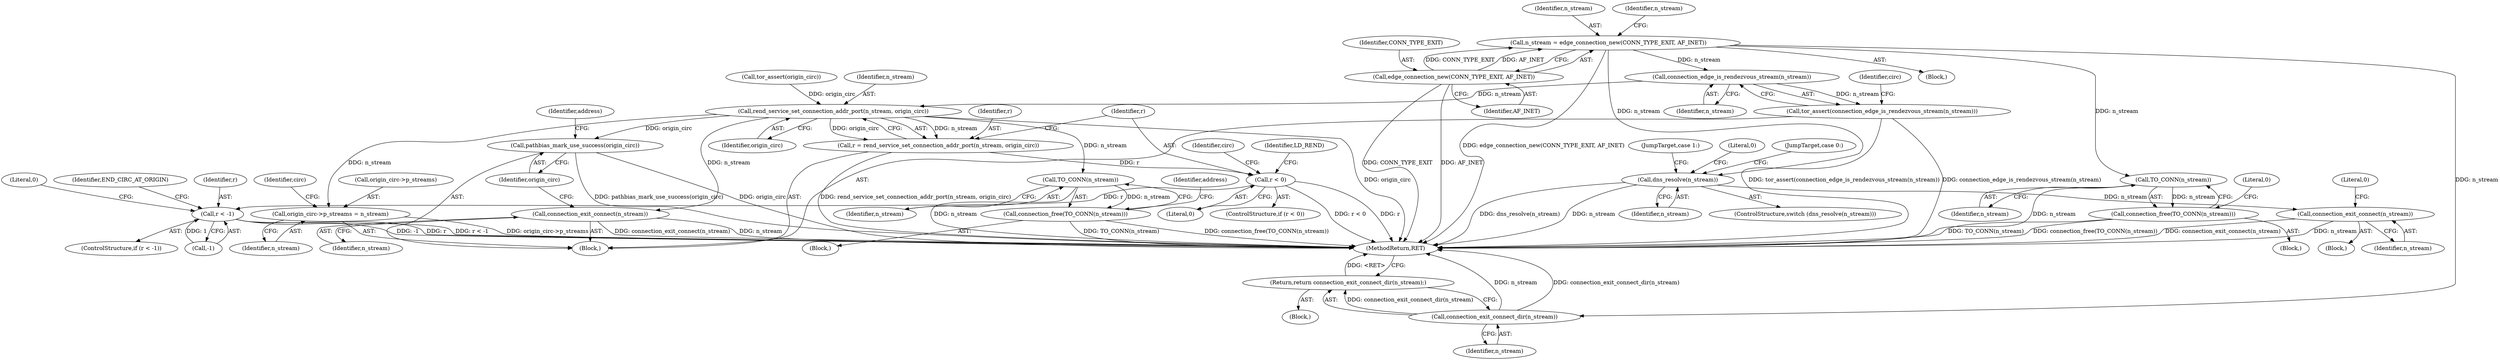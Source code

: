 digraph "0_tor_79b59a2dfcb68897ee89d98587d09e55f07e68d7@API" {
"1000438" [label="(Call,n_stream = edge_connection_new(CONN_TYPE_EXIT, AF_INET))"];
"1000440" [label="(Call,edge_connection_new(CONN_TYPE_EXIT, AF_INET))"];
"1000524" [label="(Call,connection_edge_is_rendezvous_stream(n_stream))"];
"1000523" [label="(Call,tor_assert(connection_edge_is_rendezvous_stream(n_stream)))"];
"1000531" [label="(Call,rend_service_set_connection_addr_port(n_stream, origin_circ))"];
"1000529" [label="(Call,r = rend_service_set_connection_addr_port(n_stream, origin_circ))"];
"1000535" [label="(Call,r < 0)"];
"1000560" [label="(Call,r < -1)"];
"1000555" [label="(Call,TO_CONN(n_stream))"];
"1000554" [label="(Call,connection_free(TO_CONN(n_stream)))"];
"1000595" [label="(Call,origin_circ->p_streams = n_stream)"];
"1000608" [label="(Call,connection_exit_connect(n_stream))"];
"1000610" [label="(Call,pathbias_mark_use_success(origin_circ))"];
"1000643" [label="(Call,TO_CONN(n_stream))"];
"1000642" [label="(Call,connection_free(TO_CONN(n_stream)))"];
"1000684" [label="(Call,connection_exit_connect_dir(n_stream))"];
"1000683" [label="(Return,return connection_exit_connect_dir(n_stream);)"];
"1000690" [label="(Call,dns_resolve(n_stream))"];
"1000699" [label="(Call,connection_exit_connect(n_stream))"];
"1000712" [label="(JumpTarget,case 0:)"];
"1000556" [label="(Identifier,n_stream)"];
"1000646" [label="(Literal,0)"];
"1000690" [label="(Call,dns_resolve(n_stream))"];
"1000610" [label="(Call,pathbias_mark_use_success(origin_circ))"];
"1000596" [label="(Call,origin_circ->p_streams)"];
"1000440" [label="(Call,edge_connection_new(CONN_TYPE_EXIT, AF_INET))"];
"1000565" [label="(Identifier,END_CIRC_AT_ORIGIN)"];
"1000595" [label="(Call,origin_circ->p_streams = n_stream)"];
"1000561" [label="(Identifier,r)"];
"1000702" [label="(Literal,0)"];
"1000684" [label="(Call,connection_exit_connect_dir(n_stream))"];
"1000560" [label="(Call,r < -1)"];
"1000555" [label="(Call,TO_CONN(n_stream))"];
"1000558" [label="(Identifier,address)"];
"1000613" [label="(Identifier,address)"];
"1000533" [label="(Identifier,origin_circ)"];
"1000554" [label="(Call,connection_free(TO_CONN(n_stream)))"];
"1000559" [label="(ControlStructure,if (r < -1))"];
"1000536" [label="(Identifier,r)"];
"1000124" [label="(Block,)"];
"1000532" [label="(Identifier,n_stream)"];
"1000535" [label="(Call,r < 0)"];
"1000570" [label="(Identifier,circ)"];
"1000442" [label="(Identifier,AF_INET)"];
"1000562" [label="(Call,-1)"];
"1000568" [label="(Literal,0)"];
"1000718" [label="(MethodReturn,RET)"];
"1000530" [label="(Identifier,r)"];
"1000439" [label="(Identifier,n_stream)"];
"1000527" [label="(Identifier,circ)"];
"1000538" [label="(Block,)"];
"1000691" [label="(Identifier,n_stream)"];
"1000537" [label="(Literal,0)"];
"1000642" [label="(Call,connection_free(TO_CONN(n_stream)))"];
"1000524" [label="(Call,connection_edge_is_rendezvous_stream(n_stream))"];
"1000693" [label="(JumpTarget,case 1:)"];
"1000601" [label="(Identifier,circ)"];
"1000699" [label="(Call,connection_exit_connect(n_stream))"];
"1000658" [label="(Block,)"];
"1000534" [label="(ControlStructure,if (r < 0))"];
"1000523" [label="(Call,tor_assert(connection_edge_is_rendezvous_stream(n_stream)))"];
"1000540" [label="(Identifier,LD_REND)"];
"1000634" [label="(Block,)"];
"1000717" [label="(Literal,0)"];
"1000692" [label="(Block,)"];
"1000445" [label="(Identifier,n_stream)"];
"1000531" [label="(Call,rend_service_set_connection_addr_port(n_stream, origin_circ))"];
"1000609" [label="(Identifier,n_stream)"];
"1000689" [label="(ControlStructure,switch (dns_resolve(n_stream)))"];
"1000599" [label="(Identifier,n_stream)"];
"1000495" [label="(Call,tor_assert(origin_circ))"];
"1000611" [label="(Identifier,origin_circ)"];
"1000529" [label="(Call,r = rend_service_set_connection_addr_port(n_stream, origin_circ))"];
"1000608" [label="(Call,connection_exit_connect(n_stream))"];
"1000643" [label="(Call,TO_CONN(n_stream))"];
"1000644" [label="(Identifier,n_stream)"];
"1000438" [label="(Call,n_stream = edge_connection_new(CONN_TYPE_EXIT, AF_INET))"];
"1000441" [label="(Identifier,CONN_TYPE_EXIT)"];
"1000700" [label="(Identifier,n_stream)"];
"1000525" [label="(Identifier,n_stream)"];
"1000685" [label="(Identifier,n_stream)"];
"1000494" [label="(Block,)"];
"1000683" [label="(Return,return connection_exit_connect_dir(n_stream);)"];
"1000438" -> "1000124"  [label="AST: "];
"1000438" -> "1000440"  [label="CFG: "];
"1000439" -> "1000438"  [label="AST: "];
"1000440" -> "1000438"  [label="AST: "];
"1000445" -> "1000438"  [label="CFG: "];
"1000438" -> "1000718"  [label="DDG: edge_connection_new(CONN_TYPE_EXIT, AF_INET)"];
"1000440" -> "1000438"  [label="DDG: CONN_TYPE_EXIT"];
"1000440" -> "1000438"  [label="DDG: AF_INET"];
"1000438" -> "1000524"  [label="DDG: n_stream"];
"1000438" -> "1000643"  [label="DDG: n_stream"];
"1000438" -> "1000684"  [label="DDG: n_stream"];
"1000438" -> "1000690"  [label="DDG: n_stream"];
"1000440" -> "1000442"  [label="CFG: "];
"1000441" -> "1000440"  [label="AST: "];
"1000442" -> "1000440"  [label="AST: "];
"1000440" -> "1000718"  [label="DDG: AF_INET"];
"1000440" -> "1000718"  [label="DDG: CONN_TYPE_EXIT"];
"1000524" -> "1000523"  [label="AST: "];
"1000524" -> "1000525"  [label="CFG: "];
"1000525" -> "1000524"  [label="AST: "];
"1000523" -> "1000524"  [label="CFG: "];
"1000524" -> "1000523"  [label="DDG: n_stream"];
"1000524" -> "1000531"  [label="DDG: n_stream"];
"1000523" -> "1000494"  [label="AST: "];
"1000527" -> "1000523"  [label="CFG: "];
"1000523" -> "1000718"  [label="DDG: connection_edge_is_rendezvous_stream(n_stream)"];
"1000523" -> "1000718"  [label="DDG: tor_assert(connection_edge_is_rendezvous_stream(n_stream))"];
"1000531" -> "1000529"  [label="AST: "];
"1000531" -> "1000533"  [label="CFG: "];
"1000532" -> "1000531"  [label="AST: "];
"1000533" -> "1000531"  [label="AST: "];
"1000529" -> "1000531"  [label="CFG: "];
"1000531" -> "1000718"  [label="DDG: origin_circ"];
"1000531" -> "1000529"  [label="DDG: n_stream"];
"1000531" -> "1000529"  [label="DDG: origin_circ"];
"1000495" -> "1000531"  [label="DDG: origin_circ"];
"1000531" -> "1000555"  [label="DDG: n_stream"];
"1000531" -> "1000595"  [label="DDG: n_stream"];
"1000531" -> "1000608"  [label="DDG: n_stream"];
"1000531" -> "1000610"  [label="DDG: origin_circ"];
"1000529" -> "1000494"  [label="AST: "];
"1000530" -> "1000529"  [label="AST: "];
"1000536" -> "1000529"  [label="CFG: "];
"1000529" -> "1000718"  [label="DDG: rend_service_set_connection_addr_port(n_stream, origin_circ)"];
"1000529" -> "1000535"  [label="DDG: r"];
"1000535" -> "1000534"  [label="AST: "];
"1000535" -> "1000537"  [label="CFG: "];
"1000536" -> "1000535"  [label="AST: "];
"1000537" -> "1000535"  [label="AST: "];
"1000540" -> "1000535"  [label="CFG: "];
"1000570" -> "1000535"  [label="CFG: "];
"1000535" -> "1000718"  [label="DDG: r"];
"1000535" -> "1000718"  [label="DDG: r < 0"];
"1000535" -> "1000560"  [label="DDG: r"];
"1000560" -> "1000559"  [label="AST: "];
"1000560" -> "1000562"  [label="CFG: "];
"1000561" -> "1000560"  [label="AST: "];
"1000562" -> "1000560"  [label="AST: "];
"1000565" -> "1000560"  [label="CFG: "];
"1000568" -> "1000560"  [label="CFG: "];
"1000560" -> "1000718"  [label="DDG: r < -1"];
"1000560" -> "1000718"  [label="DDG: -1"];
"1000560" -> "1000718"  [label="DDG: r"];
"1000562" -> "1000560"  [label="DDG: 1"];
"1000555" -> "1000554"  [label="AST: "];
"1000555" -> "1000556"  [label="CFG: "];
"1000556" -> "1000555"  [label="AST: "];
"1000554" -> "1000555"  [label="CFG: "];
"1000555" -> "1000718"  [label="DDG: n_stream"];
"1000555" -> "1000554"  [label="DDG: n_stream"];
"1000554" -> "1000538"  [label="AST: "];
"1000558" -> "1000554"  [label="CFG: "];
"1000554" -> "1000718"  [label="DDG: connection_free(TO_CONN(n_stream))"];
"1000554" -> "1000718"  [label="DDG: TO_CONN(n_stream)"];
"1000595" -> "1000494"  [label="AST: "];
"1000595" -> "1000599"  [label="CFG: "];
"1000596" -> "1000595"  [label="AST: "];
"1000599" -> "1000595"  [label="AST: "];
"1000601" -> "1000595"  [label="CFG: "];
"1000595" -> "1000718"  [label="DDG: origin_circ->p_streams"];
"1000608" -> "1000494"  [label="AST: "];
"1000608" -> "1000609"  [label="CFG: "];
"1000609" -> "1000608"  [label="AST: "];
"1000611" -> "1000608"  [label="CFG: "];
"1000608" -> "1000718"  [label="DDG: connection_exit_connect(n_stream)"];
"1000608" -> "1000718"  [label="DDG: n_stream"];
"1000610" -> "1000494"  [label="AST: "];
"1000610" -> "1000611"  [label="CFG: "];
"1000611" -> "1000610"  [label="AST: "];
"1000613" -> "1000610"  [label="CFG: "];
"1000610" -> "1000718"  [label="DDG: pathbias_mark_use_success(origin_circ)"];
"1000610" -> "1000718"  [label="DDG: origin_circ"];
"1000643" -> "1000642"  [label="AST: "];
"1000643" -> "1000644"  [label="CFG: "];
"1000644" -> "1000643"  [label="AST: "];
"1000642" -> "1000643"  [label="CFG: "];
"1000643" -> "1000718"  [label="DDG: n_stream"];
"1000643" -> "1000642"  [label="DDG: n_stream"];
"1000642" -> "1000634"  [label="AST: "];
"1000646" -> "1000642"  [label="CFG: "];
"1000642" -> "1000718"  [label="DDG: TO_CONN(n_stream)"];
"1000642" -> "1000718"  [label="DDG: connection_free(TO_CONN(n_stream))"];
"1000684" -> "1000683"  [label="AST: "];
"1000684" -> "1000685"  [label="CFG: "];
"1000685" -> "1000684"  [label="AST: "];
"1000683" -> "1000684"  [label="CFG: "];
"1000684" -> "1000718"  [label="DDG: connection_exit_connect_dir(n_stream)"];
"1000684" -> "1000718"  [label="DDG: n_stream"];
"1000684" -> "1000683"  [label="DDG: connection_exit_connect_dir(n_stream)"];
"1000683" -> "1000658"  [label="AST: "];
"1000718" -> "1000683"  [label="CFG: "];
"1000683" -> "1000718"  [label="DDG: <RET>"];
"1000690" -> "1000689"  [label="AST: "];
"1000690" -> "1000691"  [label="CFG: "];
"1000691" -> "1000690"  [label="AST: "];
"1000693" -> "1000690"  [label="CFG: "];
"1000712" -> "1000690"  [label="CFG: "];
"1000717" -> "1000690"  [label="CFG: "];
"1000690" -> "1000718"  [label="DDG: dns_resolve(n_stream)"];
"1000690" -> "1000718"  [label="DDG: n_stream"];
"1000690" -> "1000699"  [label="DDG: n_stream"];
"1000699" -> "1000692"  [label="AST: "];
"1000699" -> "1000700"  [label="CFG: "];
"1000700" -> "1000699"  [label="AST: "];
"1000702" -> "1000699"  [label="CFG: "];
"1000699" -> "1000718"  [label="DDG: n_stream"];
"1000699" -> "1000718"  [label="DDG: connection_exit_connect(n_stream)"];
}
